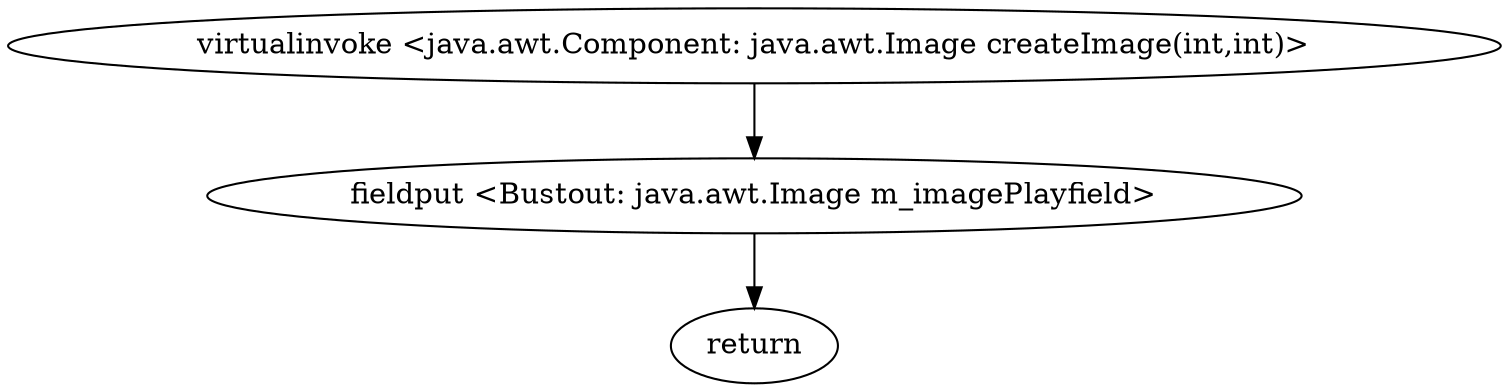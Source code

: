 digraph "" {
"virtualinvoke <java.awt.Component: java.awt.Image createImage(int,int)>";
 "virtualinvoke <java.awt.Component: java.awt.Image createImage(int,int)>"->"fieldput <Bustout: java.awt.Image m_imagePlayfield>";
 "fieldput <Bustout: java.awt.Image m_imagePlayfield>"->"return";
}
